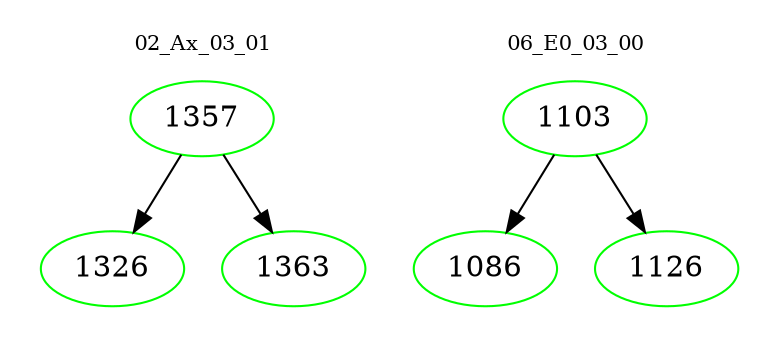 digraph{
subgraph cluster_0 {
color = white
label = "02_Ax_03_01";
fontsize=10;
T0_1357 [label="1357", color="green"]
T0_1357 -> T0_1326 [color="black"]
T0_1326 [label="1326", color="green"]
T0_1357 -> T0_1363 [color="black"]
T0_1363 [label="1363", color="green"]
}
subgraph cluster_1 {
color = white
label = "06_E0_03_00";
fontsize=10;
T1_1103 [label="1103", color="green"]
T1_1103 -> T1_1086 [color="black"]
T1_1086 [label="1086", color="green"]
T1_1103 -> T1_1126 [color="black"]
T1_1126 [label="1126", color="green"]
}
}
